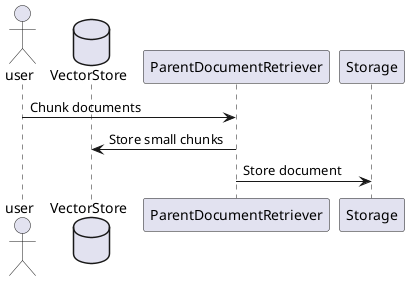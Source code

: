 @startuml

Actor  user as user
Database VectorStore as VectorStore

user -> ParentDocumentRetriever : Chunk documents

ParentDocumentRetriever -> VectorStore : Store small chunks

ParentDocumentRetriever -> Storage : Store document
@enduml
